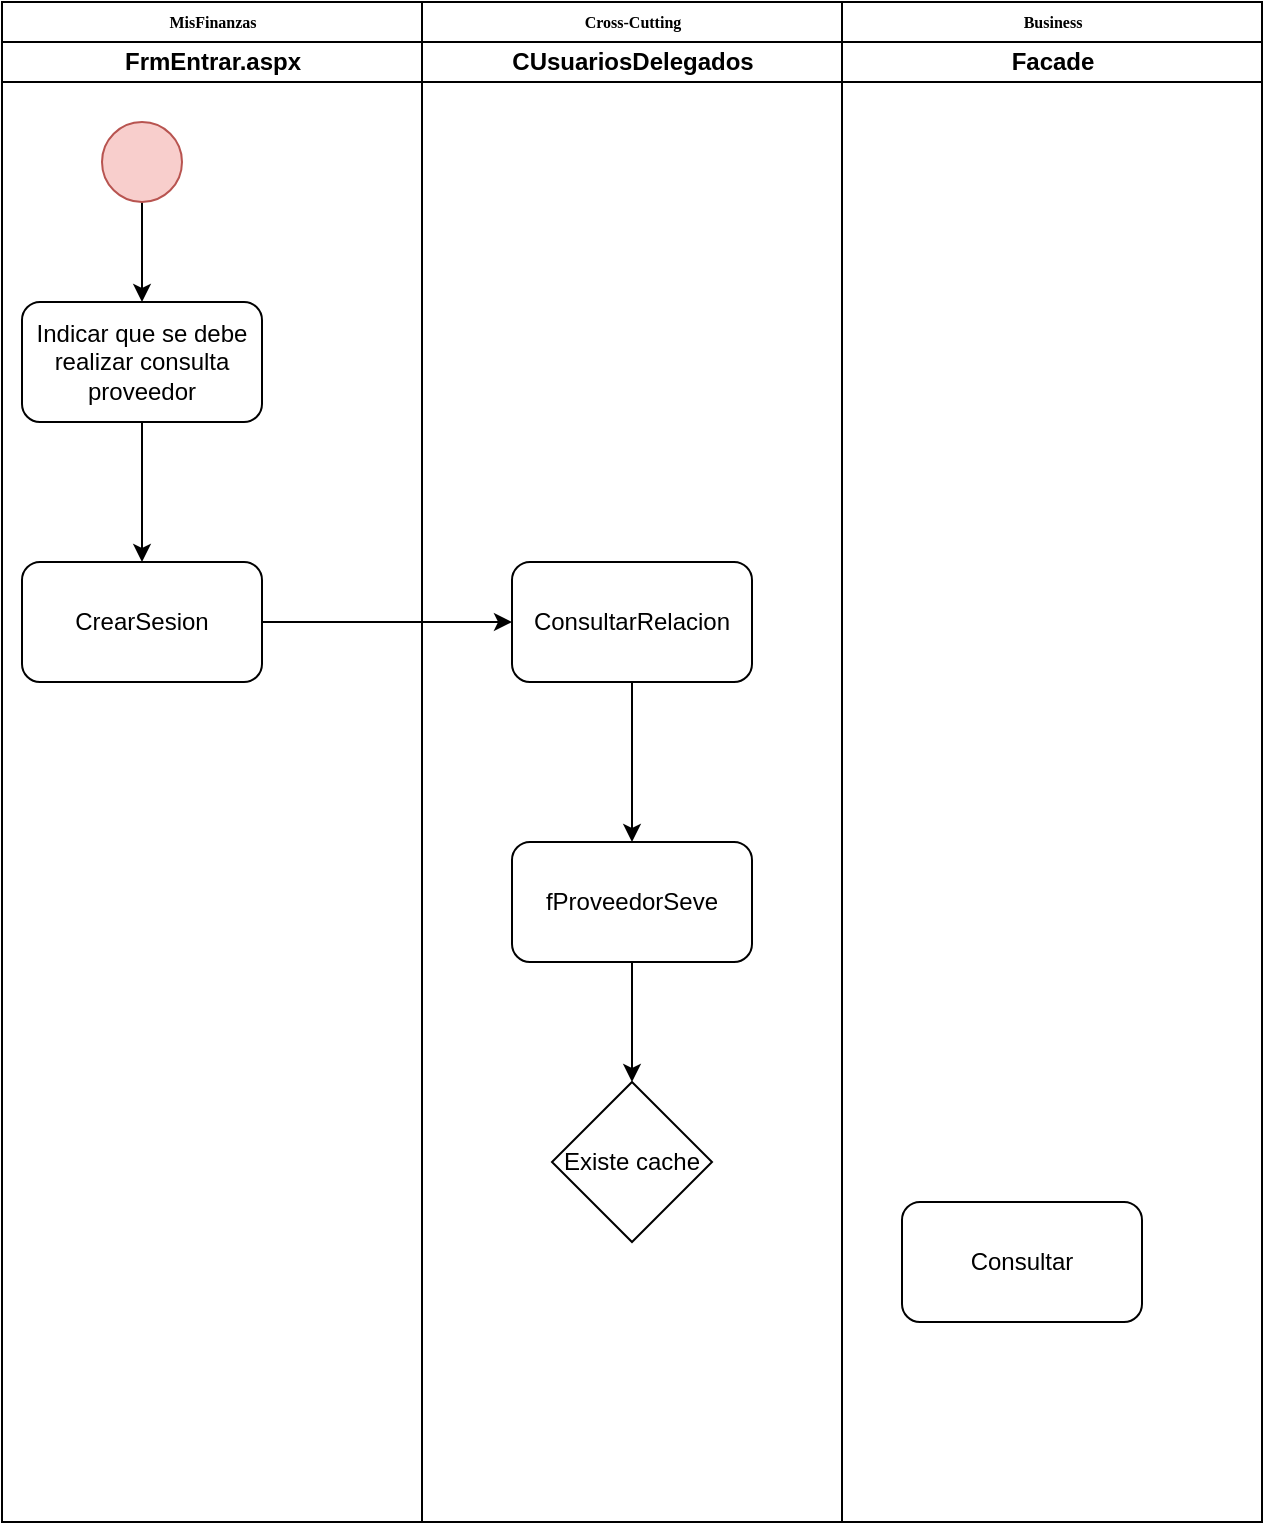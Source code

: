 <mxfile version="12.3.7" type="github" pages="1">
  <diagram name="Page-1" id="74e2e168-ea6b-b213-b513-2b3c1d86103e">
    <mxGraphModel dx="1097" dy="547" grid="1" gridSize="10" guides="1" tooltips="1" connect="1" arrows="1" fold="1" page="1" pageScale="1" pageWidth="1100" pageHeight="850" background="#ffffff" math="0" shadow="0">
      <root>
        <mxCell id="0"/>
        <mxCell id="1" parent="0"/>
        <mxCell id="77e6c97f196da883-1" value="MisFinanzas" style="swimlane;html=1;childLayout=stackLayout;startSize=20;rounded=0;shadow=0;labelBackgroundColor=none;strokeWidth=1;fontFamily=Verdana;fontSize=8;align=center;" parent="1" vertex="1">
          <mxGeometry x="70" y="30" width="210" height="760" as="geometry"/>
        </mxCell>
        <mxCell id="rTA4VoWxz73vmhwZtoji-8" value="FrmEntrar.aspx" style="swimlane;html=1;startSize=20;" vertex="1" parent="77e6c97f196da883-1">
          <mxGeometry y="20" width="210" height="740" as="geometry"/>
        </mxCell>
        <mxCell id="rTA4VoWxz73vmhwZtoji-9" style="edgeStyle=orthogonalEdgeStyle;rounded=0;orthogonalLoop=1;jettySize=auto;html=1;entryX=0.5;entryY=0;entryDx=0;entryDy=0;" edge="1" parent="rTA4VoWxz73vmhwZtoji-8" source="rTA4VoWxz73vmhwZtoji-10" target="rTA4VoWxz73vmhwZtoji-11">
          <mxGeometry relative="1" as="geometry"/>
        </mxCell>
        <mxCell id="rTA4VoWxz73vmhwZtoji-10" value="" style="ellipse;whiteSpace=wrap;html=1;aspect=fixed;fillColor=#f8cecc;strokeColor=#b85450;" vertex="1" parent="rTA4VoWxz73vmhwZtoji-8">
          <mxGeometry x="50" y="40" width="40" height="40" as="geometry"/>
        </mxCell>
        <mxCell id="rTA4VoWxz73vmhwZtoji-11" value="Indicar que se debe realizar consulta proveedor" style="rounded=1;whiteSpace=wrap;html=1;" vertex="1" parent="rTA4VoWxz73vmhwZtoji-8">
          <mxGeometry x="10" y="130" width="120" height="60" as="geometry"/>
        </mxCell>
        <mxCell id="rTA4VoWxz73vmhwZtoji-12" value="CrearSesion" style="rounded=1;whiteSpace=wrap;html=1;" vertex="1" parent="rTA4VoWxz73vmhwZtoji-8">
          <mxGeometry x="10" y="260" width="120" height="60" as="geometry"/>
        </mxCell>
        <mxCell id="rTA4VoWxz73vmhwZtoji-13" style="edgeStyle=orthogonalEdgeStyle;rounded=0;orthogonalLoop=1;jettySize=auto;html=1;entryX=0.5;entryY=0;entryDx=0;entryDy=0;" edge="1" parent="rTA4VoWxz73vmhwZtoji-8" source="rTA4VoWxz73vmhwZtoji-11" target="rTA4VoWxz73vmhwZtoji-12">
          <mxGeometry relative="1" as="geometry">
            <mxPoint x="70" y="270" as="targetPoint"/>
          </mxGeometry>
        </mxCell>
        <mxCell id="rTA4VoWxz73vmhwZtoji-14" value="Cross-Cutting" style="swimlane;html=1;childLayout=stackLayout;startSize=20;rounded=0;shadow=0;labelBackgroundColor=none;strokeWidth=1;fontFamily=Verdana;fontSize=8;align=center;" vertex="1" parent="1">
          <mxGeometry x="280" y="30" width="210" height="760" as="geometry"/>
        </mxCell>
        <mxCell id="rTA4VoWxz73vmhwZtoji-15" value="CUsuariosDelegados" style="swimlane;html=1;startSize=20;" vertex="1" parent="rTA4VoWxz73vmhwZtoji-14">
          <mxGeometry y="20" width="210" height="740" as="geometry"/>
        </mxCell>
        <mxCell id="rTA4VoWxz73vmhwZtoji-24" value="" style="edgeStyle=orthogonalEdgeStyle;rounded=0;orthogonalLoop=1;jettySize=auto;html=1;" edge="1" parent="rTA4VoWxz73vmhwZtoji-15" source="rTA4VoWxz73vmhwZtoji-19" target="rTA4VoWxz73vmhwZtoji-23">
          <mxGeometry relative="1" as="geometry"/>
        </mxCell>
        <mxCell id="rTA4VoWxz73vmhwZtoji-19" value="ConsultarRelacion" style="rounded=1;whiteSpace=wrap;html=1;" vertex="1" parent="rTA4VoWxz73vmhwZtoji-15">
          <mxGeometry x="45" y="260" width="120" height="60" as="geometry"/>
        </mxCell>
        <mxCell id="rTA4VoWxz73vmhwZtoji-29" style="edgeStyle=orthogonalEdgeStyle;rounded=0;orthogonalLoop=1;jettySize=auto;html=1;entryX=0.5;entryY=0;entryDx=0;entryDy=0;" edge="1" parent="rTA4VoWxz73vmhwZtoji-15" source="rTA4VoWxz73vmhwZtoji-23" target="rTA4VoWxz73vmhwZtoji-25">
          <mxGeometry relative="1" as="geometry"/>
        </mxCell>
        <mxCell id="rTA4VoWxz73vmhwZtoji-23" value="fProveedorSeve" style="rounded=1;whiteSpace=wrap;html=1;" vertex="1" parent="rTA4VoWxz73vmhwZtoji-15">
          <mxGeometry x="45" y="400" width="120" height="60" as="geometry"/>
        </mxCell>
        <mxCell id="rTA4VoWxz73vmhwZtoji-25" value="Existe cache" style="rhombus;whiteSpace=wrap;html=1;" vertex="1" parent="rTA4VoWxz73vmhwZtoji-15">
          <mxGeometry x="65" y="520" width="80" height="80" as="geometry"/>
        </mxCell>
        <mxCell id="rTA4VoWxz73vmhwZtoji-22" style="edgeStyle=orthogonalEdgeStyle;rounded=0;orthogonalLoop=1;jettySize=auto;html=1;" edge="1" parent="1" source="rTA4VoWxz73vmhwZtoji-12" target="rTA4VoWxz73vmhwZtoji-19">
          <mxGeometry relative="1" as="geometry"/>
        </mxCell>
        <mxCell id="rTA4VoWxz73vmhwZtoji-36" value="Business" style="swimlane;html=1;childLayout=stackLayout;startSize=20;rounded=0;shadow=0;labelBackgroundColor=none;strokeWidth=1;fontFamily=Verdana;fontSize=8;align=center;" vertex="1" parent="1">
          <mxGeometry x="490" y="30" width="210" height="760" as="geometry"/>
        </mxCell>
        <mxCell id="rTA4VoWxz73vmhwZtoji-37" value="Facade" style="swimlane;html=1;startSize=20;" vertex="1" parent="rTA4VoWxz73vmhwZtoji-36">
          <mxGeometry y="20" width="210" height="740" as="geometry"/>
        </mxCell>
        <mxCell id="rTA4VoWxz73vmhwZtoji-39" value="Consultar" style="rounded=1;whiteSpace=wrap;html=1;" vertex="1" parent="rTA4VoWxz73vmhwZtoji-37">
          <mxGeometry x="30" y="580" width="120" height="60" as="geometry"/>
        </mxCell>
      </root>
    </mxGraphModel>
  </diagram>
</mxfile>
